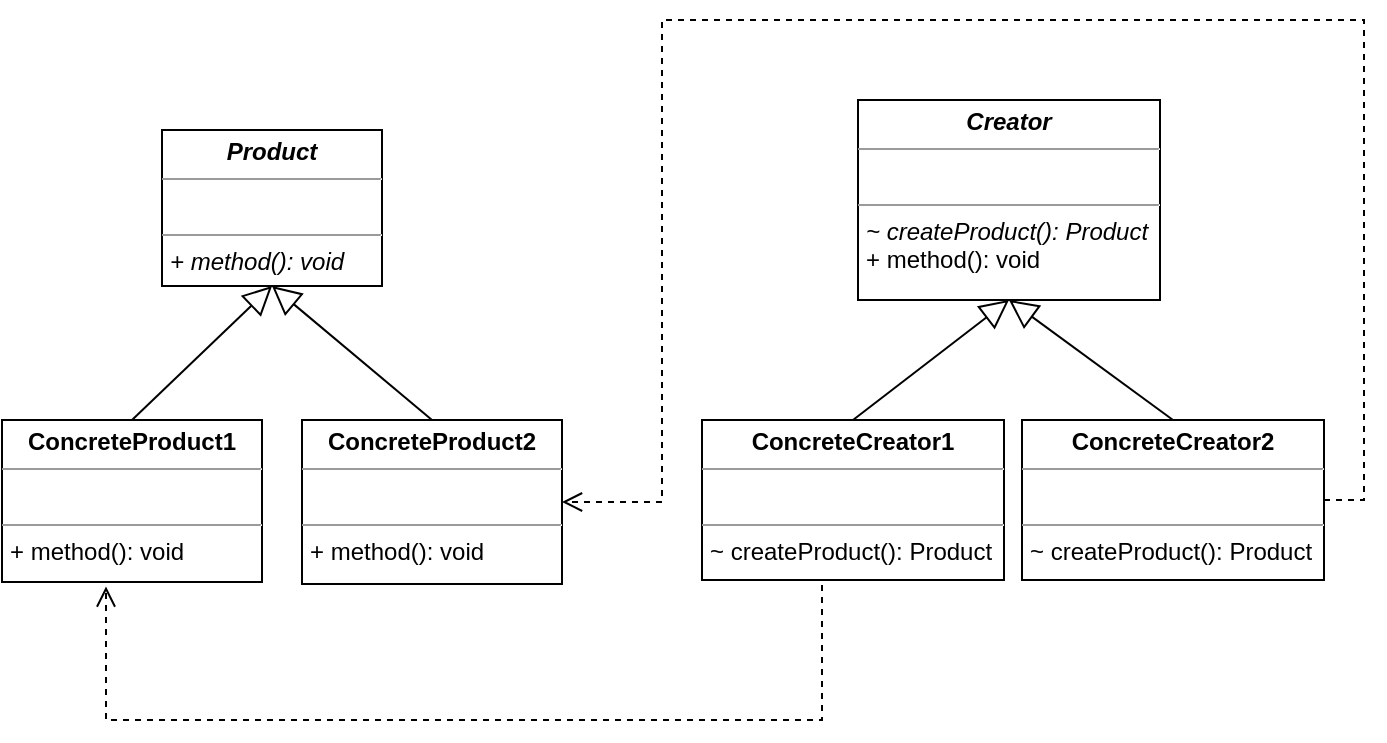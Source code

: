 <mxfile version="21.2.1" type="device">
  <diagram id="r_aRPxgs9gnnYarZWhoN" name="Page-1">
    <mxGraphModel dx="794" dy="574" grid="0" gridSize="10" guides="1" tooltips="1" connect="1" arrows="1" fold="1" page="1" pageScale="1" pageWidth="850" pageHeight="1100" math="0" shadow="0">
      <root>
        <mxCell id="0" />
        <mxCell id="1" parent="0" />
        <mxCell id="4p_jYlqiNW1HZbCHgUl4-1" value="&lt;p style=&quot;margin:0px;margin-top:4px;text-align:center;&quot;&gt;&lt;b&gt;&lt;i&gt;Product&lt;/i&gt;&lt;/b&gt;&lt;/p&gt;&lt;hr size=&quot;1&quot;&gt;&lt;p style=&quot;margin:0px;margin-left:4px;&quot;&gt;&lt;i&gt;&lt;br&gt;&lt;/i&gt;&lt;/p&gt;&lt;hr size=&quot;1&quot;&gt;&lt;p style=&quot;margin:0px;margin-left:4px;&quot;&gt;&lt;i&gt;+ method(): void&lt;/i&gt;&lt;/p&gt;" style="verticalAlign=top;align=left;overflow=fill;fontSize=12;fontFamily=Helvetica;html=1;" parent="1" vertex="1">
          <mxGeometry x="180" y="145" width="110" height="78" as="geometry" />
        </mxCell>
        <mxCell id="4p_jYlqiNW1HZbCHgUl4-2" value="&lt;p style=&quot;margin:0px;margin-top:4px;text-align:center;&quot;&gt;&lt;b&gt;ConcreteProduct1&lt;/b&gt;&lt;/p&gt;&lt;hr size=&quot;1&quot;&gt;&lt;p style=&quot;margin:0px;margin-left:4px;&quot;&gt;&lt;br&gt;&lt;/p&gt;&lt;hr size=&quot;1&quot;&gt;&lt;p style=&quot;margin:0px;margin-left:4px;&quot;&gt;+ method(): void&lt;/p&gt;" style="verticalAlign=top;align=left;overflow=fill;fontSize=12;fontFamily=Helvetica;html=1;" parent="1" vertex="1">
          <mxGeometry x="100" y="290" width="130" height="81" as="geometry" />
        </mxCell>
        <mxCell id="4p_jYlqiNW1HZbCHgUl4-3" value="&lt;p style=&quot;margin:0px;margin-top:4px;text-align:center;&quot;&gt;&lt;b&gt;ConcreteProduct2&lt;/b&gt;&lt;/p&gt;&lt;hr size=&quot;1&quot;&gt;&lt;p style=&quot;margin:0px;margin-left:4px;&quot;&gt;&lt;br&gt;&lt;/p&gt;&lt;hr size=&quot;1&quot;&gt;&lt;p style=&quot;margin:0px;margin-left:4px;&quot;&gt;+ method(): void&lt;br&gt;&lt;/p&gt;" style="verticalAlign=top;align=left;overflow=fill;fontSize=12;fontFamily=Helvetica;html=1;" parent="1" vertex="1">
          <mxGeometry x="250" y="290" width="130" height="82" as="geometry" />
        </mxCell>
        <mxCell id="4p_jYlqiNW1HZbCHgUl4-4" value="" style="endArrow=block;endFill=0;endSize=12;html=1;rounded=0;exitX=0.5;exitY=0;exitDx=0;exitDy=0;entryX=0.5;entryY=1;entryDx=0;entryDy=0;" parent="1" source="4p_jYlqiNW1HZbCHgUl4-2" target="4p_jYlqiNW1HZbCHgUl4-1" edge="1">
          <mxGeometry width="160" relative="1" as="geometry">
            <mxPoint x="380" y="350" as="sourcePoint" />
            <mxPoint x="540" y="350" as="targetPoint" />
          </mxGeometry>
        </mxCell>
        <mxCell id="4p_jYlqiNW1HZbCHgUl4-5" value="" style="endArrow=block;endFill=0;endSize=12;html=1;rounded=0;exitX=0.5;exitY=0;exitDx=0;exitDy=0;entryX=0.5;entryY=1;entryDx=0;entryDy=0;" parent="1" source="4p_jYlqiNW1HZbCHgUl4-3" target="4p_jYlqiNW1HZbCHgUl4-1" edge="1">
          <mxGeometry width="160" relative="1" as="geometry">
            <mxPoint x="380" y="350" as="sourcePoint" />
            <mxPoint x="540" y="350" as="targetPoint" />
          </mxGeometry>
        </mxCell>
        <mxCell id="4p_jYlqiNW1HZbCHgUl4-8" value="&lt;p style=&quot;margin:0px;margin-top:4px;text-align:center;&quot;&gt;&lt;b&gt;&lt;i&gt;Creator&lt;/i&gt;&lt;/b&gt;&lt;/p&gt;&lt;hr size=&quot;1&quot;&gt;&lt;p style=&quot;margin:0px;margin-left:4px;&quot;&gt;&lt;br&gt;&lt;/p&gt;&lt;hr size=&quot;1&quot;&gt;&lt;p style=&quot;margin:0px;margin-left:4px;&quot;&gt;&lt;i&gt;~ createProduct(): Product&lt;/i&gt;&lt;/p&gt;&lt;p style=&quot;margin:0px;margin-left:4px;&quot;&gt;+ method(): void&lt;/p&gt;" style="verticalAlign=top;align=left;overflow=fill;fontSize=12;fontFamily=Helvetica;html=1;" parent="1" vertex="1">
          <mxGeometry x="528" y="130" width="151" height="100" as="geometry" />
        </mxCell>
        <mxCell id="4p_jYlqiNW1HZbCHgUl4-11" value="&lt;p style=&quot;margin:0px;margin-top:4px;text-align:center;&quot;&gt;&lt;b&gt;ConcreteCreator1&lt;/b&gt;&lt;/p&gt;&lt;hr size=&quot;1&quot;&gt;&lt;p style=&quot;margin:0px;margin-left:4px;&quot;&gt;&lt;br&gt;&lt;/p&gt;&lt;hr size=&quot;1&quot;&gt;&lt;p style=&quot;margin:0px;margin-left:4px;&quot;&gt;~ createProduct(): Product&lt;/p&gt;" style="verticalAlign=top;align=left;overflow=fill;fontSize=12;fontFamily=Helvetica;html=1;" parent="1" vertex="1">
          <mxGeometry x="450" y="290" width="151" height="80" as="geometry" />
        </mxCell>
        <mxCell id="4p_jYlqiNW1HZbCHgUl4-12" value="&lt;p style=&quot;margin:0px;margin-top:4px;text-align:center;&quot;&gt;&lt;b&gt;ConcreteCreator2&lt;/b&gt;&lt;/p&gt;&lt;hr size=&quot;1&quot;&gt;&lt;p style=&quot;margin:0px;margin-left:4px;&quot;&gt;&lt;br&gt;&lt;/p&gt;&lt;hr size=&quot;1&quot;&gt;&lt;p style=&quot;margin:0px;margin-left:4px;&quot;&gt;~ createProduct(): Product&lt;/p&gt;" style="verticalAlign=top;align=left;overflow=fill;fontSize=12;fontFamily=Helvetica;html=1;" parent="1" vertex="1">
          <mxGeometry x="610" y="290" width="151" height="80" as="geometry" />
        </mxCell>
        <mxCell id="4p_jYlqiNW1HZbCHgUl4-13" value="" style="endArrow=block;endFill=0;endSize=12;html=1;rounded=0;exitX=0.5;exitY=0;exitDx=0;exitDy=0;entryX=0.5;entryY=1;entryDx=0;entryDy=0;" parent="1" source="4p_jYlqiNW1HZbCHgUl4-11" target="4p_jYlqiNW1HZbCHgUl4-8" edge="1">
          <mxGeometry width="160" relative="1" as="geometry">
            <mxPoint x="310" y="410" as="sourcePoint" />
            <mxPoint x="470" y="410" as="targetPoint" />
          </mxGeometry>
        </mxCell>
        <mxCell id="4p_jYlqiNW1HZbCHgUl4-14" value="" style="endArrow=block;endFill=0;endSize=12;html=1;rounded=0;exitX=0.5;exitY=0;exitDx=0;exitDy=0;entryX=0.5;entryY=1;entryDx=0;entryDy=0;" parent="1" source="4p_jYlqiNW1HZbCHgUl4-12" target="4p_jYlqiNW1HZbCHgUl4-8" edge="1">
          <mxGeometry width="160" relative="1" as="geometry">
            <mxPoint x="310" y="410" as="sourcePoint" />
            <mxPoint x="470" y="410" as="targetPoint" />
          </mxGeometry>
        </mxCell>
        <mxCell id="4p_jYlqiNW1HZbCHgUl4-15" value="" style="html=1;verticalAlign=bottom;endArrow=open;dashed=1;endSize=8;rounded=0;exitX=0.5;exitY=1;exitDx=0;exitDy=0;entryX=0.4;entryY=1.028;entryDx=0;entryDy=0;entryPerimeter=0;edgeStyle=orthogonalEdgeStyle;" parent="1" source="4p_jYlqiNW1HZbCHgUl4-11" target="4p_jYlqiNW1HZbCHgUl4-2" edge="1">
          <mxGeometry relative="1" as="geometry">
            <mxPoint x="460" y="320" as="sourcePoint" />
            <mxPoint x="380" y="320" as="targetPoint" />
            <Array as="points">
              <mxPoint x="510" y="440" />
              <mxPoint x="152" y="440" />
            </Array>
          </mxGeometry>
        </mxCell>
        <mxCell id="4p_jYlqiNW1HZbCHgUl4-16" value="" style="html=1;verticalAlign=bottom;endArrow=open;dashed=1;endSize=8;rounded=0;exitX=1;exitY=0.5;exitDx=0;exitDy=0;entryX=1;entryY=0.5;entryDx=0;entryDy=0;edgeStyle=orthogonalEdgeStyle;" parent="1" source="4p_jYlqiNW1HZbCHgUl4-12" target="4p_jYlqiNW1HZbCHgUl4-3" edge="1">
          <mxGeometry relative="1" as="geometry">
            <mxPoint x="460" y="320" as="sourcePoint" />
            <mxPoint x="380" y="320" as="targetPoint" />
            <Array as="points">
              <mxPoint x="781" y="330" />
              <mxPoint x="781" y="90" />
              <mxPoint x="430" y="90" />
              <mxPoint x="430" y="331" />
            </Array>
          </mxGeometry>
        </mxCell>
      </root>
    </mxGraphModel>
  </diagram>
</mxfile>
